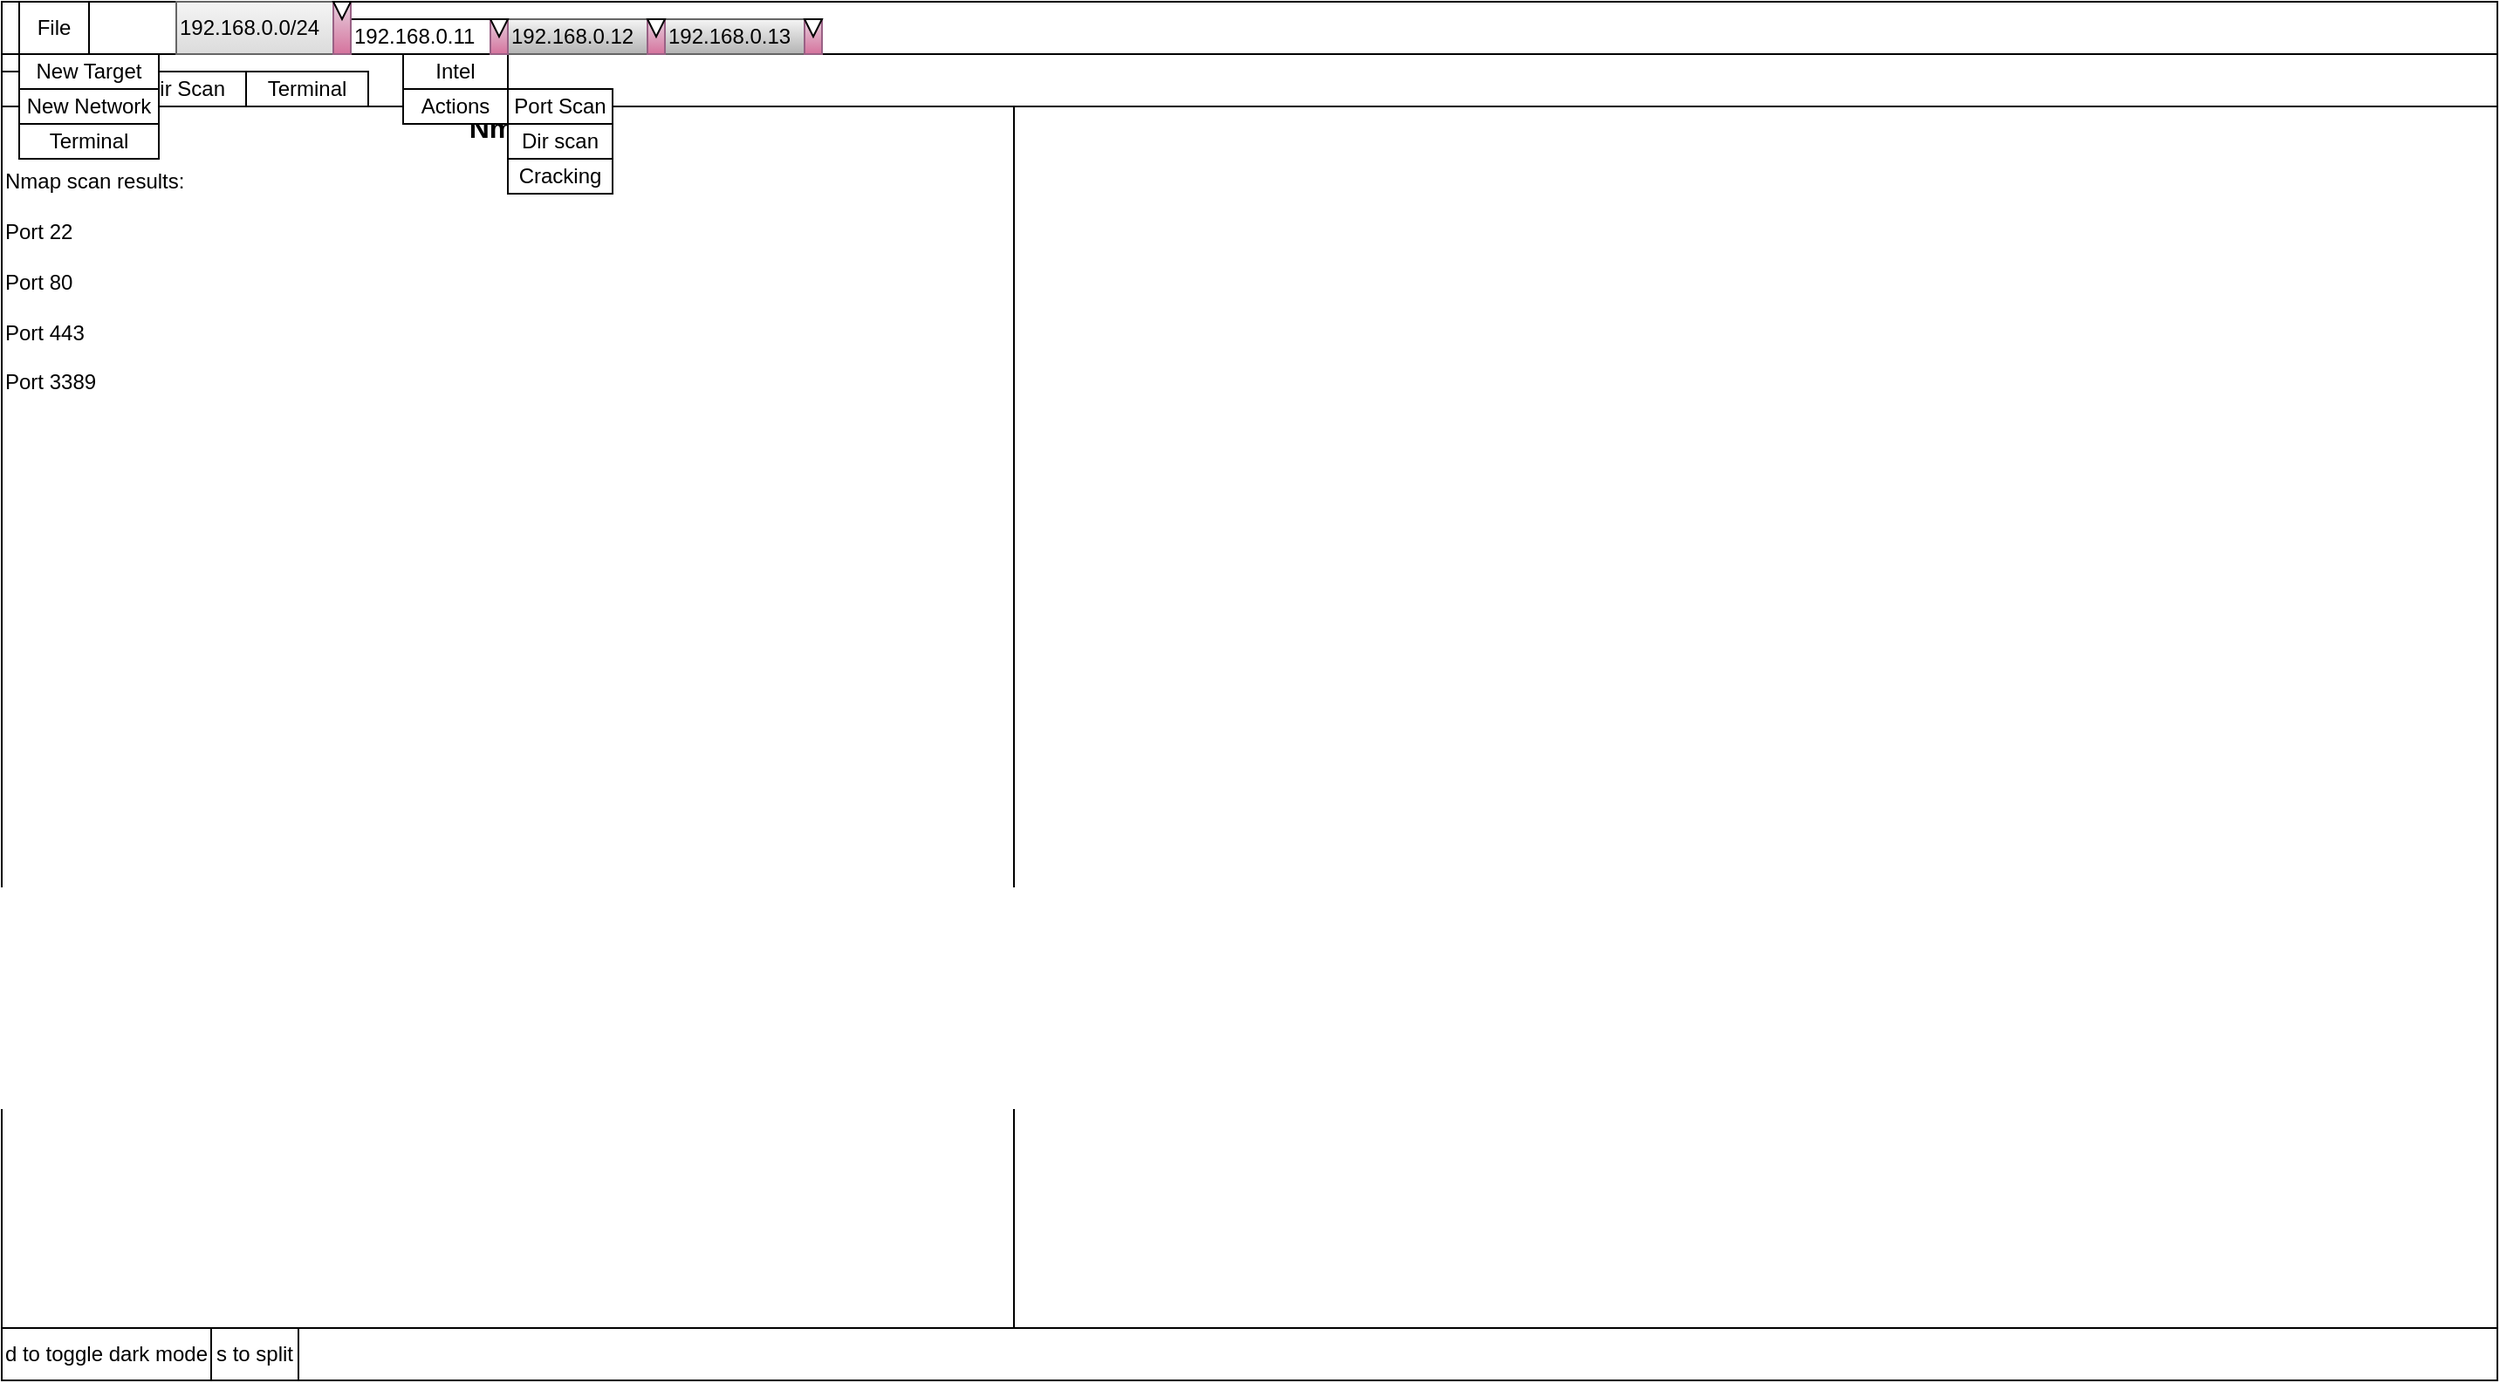 <mxfile version="21.0.6" type="github">
  <diagram name="Page-1" id="ovVE_IsnzbApBG_TGXQu">
    <mxGraphModel dx="2284" dy="796" grid="1" gridSize="10" guides="1" tooltips="1" connect="1" arrows="1" fold="1" page="1" pageScale="1" pageWidth="850" pageHeight="1100" math="0" shadow="0">
      <root>
        <mxCell id="0" />
        <mxCell id="1" parent="0" />
        <mxCell id="ojPC6xP-fotPtnYqMYwn-2" value="" style="rounded=0;whiteSpace=wrap;html=1;" parent="1" vertex="1">
          <mxGeometry x="-290" y="10" width="1430" height="790" as="geometry" />
        </mxCell>
        <mxCell id="ojPC6xP-fotPtnYqMYwn-25" value="" style="rounded=0;whiteSpace=wrap;html=1;" parent="1" vertex="1">
          <mxGeometry x="-290" y="40" width="1430" height="30" as="geometry" />
        </mxCell>
        <mxCell id="ojPC6xP-fotPtnYqMYwn-37" value="Port Scan" style="rounded=0;whiteSpace=wrap;html=1;" parent="1" vertex="1">
          <mxGeometry x="-290" y="50" width="70" height="20" as="geometry" />
        </mxCell>
        <mxCell id="ojPC6xP-fotPtnYqMYwn-38" value="Dir Scan" style="rounded=0;whiteSpace=wrap;html=1;" parent="1" vertex="1">
          <mxGeometry x="-220" y="50" width="70" height="20" as="geometry" />
        </mxCell>
        <mxCell id="ojPC6xP-fotPtnYqMYwn-39" value="Terminal" style="rounded=0;whiteSpace=wrap;html=1;" parent="1" vertex="1">
          <mxGeometry x="-150" y="50" width="70" height="20" as="geometry" />
        </mxCell>
        <mxCell id="ojPC6xP-fotPtnYqMYwn-3" value="" style="rounded=0;whiteSpace=wrap;html=1;" parent="1" vertex="1">
          <mxGeometry x="-290" y="10" width="1430" height="30" as="geometry" />
        </mxCell>
        <mxCell id="ojPC6xP-fotPtnYqMYwn-4" value="" style="rounded=0;whiteSpace=wrap;html=1;" parent="1" vertex="1">
          <mxGeometry x="-290" y="770" width="1430" height="30" as="geometry" />
        </mxCell>
        <mxCell id="ojPC6xP-fotPtnYqMYwn-5" value="s to split" style="rounded=0;whiteSpace=wrap;html=1;" parent="1" vertex="1">
          <mxGeometry x="-170" y="770" width="50" height="30" as="geometry" />
        </mxCell>
        <mxCell id="ojPC6xP-fotPtnYqMYwn-6" value="d to toggle dark mode" style="rounded=0;whiteSpace=wrap;html=1;" parent="1" vertex="1">
          <mxGeometry x="-290" y="770" width="120" height="30" as="geometry" />
        </mxCell>
        <mxCell id="ojPC6xP-fotPtnYqMYwn-9" value="192.168.0.11" style="rounded=0;whiteSpace=wrap;html=1;align=left;" parent="1" vertex="1">
          <mxGeometry x="-90" y="20" width="90" height="20" as="geometry" />
        </mxCell>
        <mxCell id="ojPC6xP-fotPtnYqMYwn-10" value="192.168.0.12" style="rounded=0;whiteSpace=wrap;html=1;align=left;fillColor=#f5f5f5;gradientColor=#b3b3b3;strokeColor=#666666;" parent="1" vertex="1">
          <mxGeometry y="20" width="90" height="20" as="geometry" />
        </mxCell>
        <mxCell id="ojPC6xP-fotPtnYqMYwn-11" value="192.168.0.13" style="rounded=0;whiteSpace=wrap;html=1;align=left;fillColor=#f5f5f5;gradientColor=#b3b3b3;strokeColor=#666666;" parent="1" vertex="1">
          <mxGeometry x="90" y="20" width="90" height="20" as="geometry" />
        </mxCell>
        <mxCell id="ojPC6xP-fotPtnYqMYwn-14" value="192.168.0.0/24" style="rounded=0;whiteSpace=wrap;html=1;align=left;fillColor=#f5f5f5;gradientColor=#DBDBDB;strokeColor=#666666;" parent="1" vertex="1">
          <mxGeometry x="-190" y="10" width="100" height="30" as="geometry" />
        </mxCell>
        <mxCell id="ojPC6xP-fotPtnYqMYwn-17" value="&lt;div style=&quot;text-align: center;&quot;&gt;&lt;span style=&quot;background-color: initial;&quot;&gt;&lt;font style=&quot;font-size: 16px;&quot;&gt;&lt;b&gt;Nmap&lt;/b&gt;&lt;/font&gt;&lt;/span&gt;&lt;/div&gt;&lt;br&gt;Nmap scan results:&amp;nbsp; &amp;nbsp; &amp;nbsp; &amp;nbsp; &amp;nbsp; &amp;nbsp; &amp;nbsp; &amp;nbsp; &amp;nbsp; &amp;nbsp; &amp;nbsp; &amp;nbsp; &amp;nbsp; &amp;nbsp; &amp;nbsp; &amp;nbsp; &amp;nbsp; &amp;nbsp; &amp;nbsp; &amp;nbsp; &amp;nbsp; &amp;nbsp; &amp;nbsp; &amp;nbsp; &amp;nbsp; &amp;nbsp; &amp;nbsp; &amp;nbsp; &amp;nbsp; &amp;nbsp; &amp;nbsp; &amp;nbsp; &amp;nbsp; &amp;nbsp; &amp;nbsp; &amp;nbsp; &amp;nbsp; &amp;nbsp; &amp;nbsp; &amp;nbsp; &amp;nbsp; &amp;nbsp; &amp;nbsp; &amp;nbsp; &amp;nbsp; &amp;nbsp; &amp;nbsp; &amp;nbsp; &amp;nbsp; &amp;nbsp; &amp;nbsp; &amp;nbsp; &amp;nbsp; &amp;nbsp; &amp;nbsp; &amp;nbsp; &amp;nbsp; &amp;nbsp; &amp;nbsp; &amp;nbsp; &amp;nbsp; &amp;nbsp; &amp;nbsp; &amp;nbsp; &amp;nbsp; &amp;nbsp; &amp;nbsp; &amp;nbsp; &amp;nbsp; &amp;nbsp; &amp;nbsp;&amp;nbsp;&lt;br&gt;&lt;br&gt;Port 22&lt;br&gt;&lt;br&gt;Port 80&lt;br&gt;&lt;br&gt;Port 443&lt;br&gt;&lt;br&gt;Port 3389&lt;br&gt;&lt;br&gt;&lt;br&gt;&lt;br&gt;&lt;br&gt;&lt;br&gt;&lt;br&gt;&lt;br&gt;&lt;br&gt;&lt;br&gt;&lt;br&gt;&lt;br&gt;&lt;br&gt;&lt;br&gt;&lt;br&gt;&lt;br&gt;&lt;br&gt;&lt;br&gt;&lt;br&gt;&lt;br&gt;&lt;br&gt;&lt;br&gt;&lt;br&gt;&lt;br&gt;&lt;br&gt;&lt;br&gt;&lt;br&gt;&lt;br&gt;&lt;br&gt;&lt;br&gt;&lt;br&gt;&lt;br&gt;&lt;br&gt;&lt;br&gt;&lt;br&gt;&lt;br&gt;&lt;br&gt;&lt;br&gt;" style="rounded=0;whiteSpace=wrap;html=1;align=left;" parent="1" vertex="1">
          <mxGeometry x="-290" y="70" width="580" height="700" as="geometry" />
        </mxCell>
        <mxCell id="ojPC6xP-fotPtnYqMYwn-12" value="New Network" style="rounded=0;whiteSpace=wrap;html=1;" parent="1" vertex="1">
          <mxGeometry x="-280" y="60" width="80" height="20" as="geometry" />
        </mxCell>
        <mxCell id="ojPC6xP-fotPtnYqMYwn-13" value="New Target" style="rounded=0;whiteSpace=wrap;html=1;" parent="1" vertex="1">
          <mxGeometry x="-280" y="40" width="80" height="20" as="geometry" />
        </mxCell>
        <mxCell id="ojPC6xP-fotPtnYqMYwn-7" value="Actions" style="rounded=0;whiteSpace=wrap;html=1;" parent="1" vertex="1">
          <mxGeometry x="-60" y="60" width="60" height="20" as="geometry" />
        </mxCell>
        <mxCell id="ojPC6xP-fotPtnYqMYwn-8" value="Intel" style="rounded=0;whiteSpace=wrap;html=1;" parent="1" vertex="1">
          <mxGeometry x="-60" y="40" width="60" height="20" as="geometry" />
        </mxCell>
        <mxCell id="ojPC6xP-fotPtnYqMYwn-20" value="Port Scan" style="rounded=0;whiteSpace=wrap;html=1;" parent="1" vertex="1">
          <mxGeometry y="60" width="60" height="20" as="geometry" />
        </mxCell>
        <mxCell id="ojPC6xP-fotPtnYqMYwn-21" value="Dir scan" style="rounded=0;whiteSpace=wrap;html=1;" parent="1" vertex="1">
          <mxGeometry y="80" width="60" height="20" as="geometry" />
        </mxCell>
        <mxCell id="ojPC6xP-fotPtnYqMYwn-22" value="Cracking" style="rounded=0;whiteSpace=wrap;html=1;" parent="1" vertex="1">
          <mxGeometry y="100" width="60" height="20" as="geometry" />
        </mxCell>
        <mxCell id="ojPC6xP-fotPtnYqMYwn-23" value="File" style="rounded=0;whiteSpace=wrap;html=1;" parent="1" vertex="1">
          <mxGeometry x="-280" y="10" width="40" height="30" as="geometry" />
        </mxCell>
        <mxCell id="ojPC6xP-fotPtnYqMYwn-24" value="Terminal" style="rounded=0;whiteSpace=wrap;html=1;" parent="1" vertex="1">
          <mxGeometry x="-280" y="80" width="80" height="20" as="geometry" />
        </mxCell>
        <mxCell id="ojPC6xP-fotPtnYqMYwn-27" value="" style="rounded=0;whiteSpace=wrap;html=1;fillColor=#e6d0de;strokeColor=#996185;gradientColor=#d5739d;" parent="1" vertex="1">
          <mxGeometry x="-100" y="10" width="10" height="30" as="geometry" />
        </mxCell>
        <mxCell id="ojPC6xP-fotPtnYqMYwn-29" value="" style="html=1;shadow=0;dashed=0;align=center;verticalAlign=middle;shape=mxgraph.arrows2.arrow;dy=0.6;dx=40;direction=south;notch=0;" parent="1" vertex="1">
          <mxGeometry x="-100" y="10" width="10" height="10" as="geometry" />
        </mxCell>
        <mxCell id="ojPC6xP-fotPtnYqMYwn-31" value="" style="rounded=0;whiteSpace=wrap;html=1;fillColor=#e6d0de;gradientColor=#d5739d;strokeColor=#996185;" parent="1" vertex="1">
          <mxGeometry x="80" y="20" width="10" height="20" as="geometry" />
        </mxCell>
        <mxCell id="ojPC6xP-fotPtnYqMYwn-32" value="" style="html=1;shadow=0;dashed=0;align=center;verticalAlign=middle;shape=mxgraph.arrows2.arrow;dy=0.6;dx=40;direction=south;notch=0;" parent="1" vertex="1">
          <mxGeometry x="80" y="20" width="10" height="10" as="geometry" />
        </mxCell>
        <mxCell id="ojPC6xP-fotPtnYqMYwn-33" value="" style="rounded=0;whiteSpace=wrap;html=1;fillColor=#e6d0de;gradientColor=#d5739d;strokeColor=#996185;" parent="1" vertex="1">
          <mxGeometry x="170" y="20" width="10" height="20" as="geometry" />
        </mxCell>
        <mxCell id="ojPC6xP-fotPtnYqMYwn-34" value="" style="html=1;shadow=0;dashed=0;align=center;verticalAlign=middle;shape=mxgraph.arrows2.arrow;dy=0.6;dx=40;direction=south;notch=0;" parent="1" vertex="1">
          <mxGeometry x="170" y="20" width="10" height="10" as="geometry" />
        </mxCell>
        <mxCell id="ojPC6xP-fotPtnYqMYwn-35" value="" style="rounded=0;whiteSpace=wrap;html=1;fillColor=#e6d0de;gradientColor=#d5739d;strokeColor=#996185;" parent="1" vertex="1">
          <mxGeometry x="-10" y="20" width="10" height="20" as="geometry" />
        </mxCell>
        <mxCell id="ojPC6xP-fotPtnYqMYwn-36" value="" style="html=1;shadow=0;dashed=0;align=center;verticalAlign=middle;shape=mxgraph.arrows2.arrow;dy=0.6;dx=40;direction=south;notch=0;" parent="1" vertex="1">
          <mxGeometry x="-10" y="20" width="10" height="10" as="geometry" />
        </mxCell>
      </root>
    </mxGraphModel>
  </diagram>
</mxfile>
